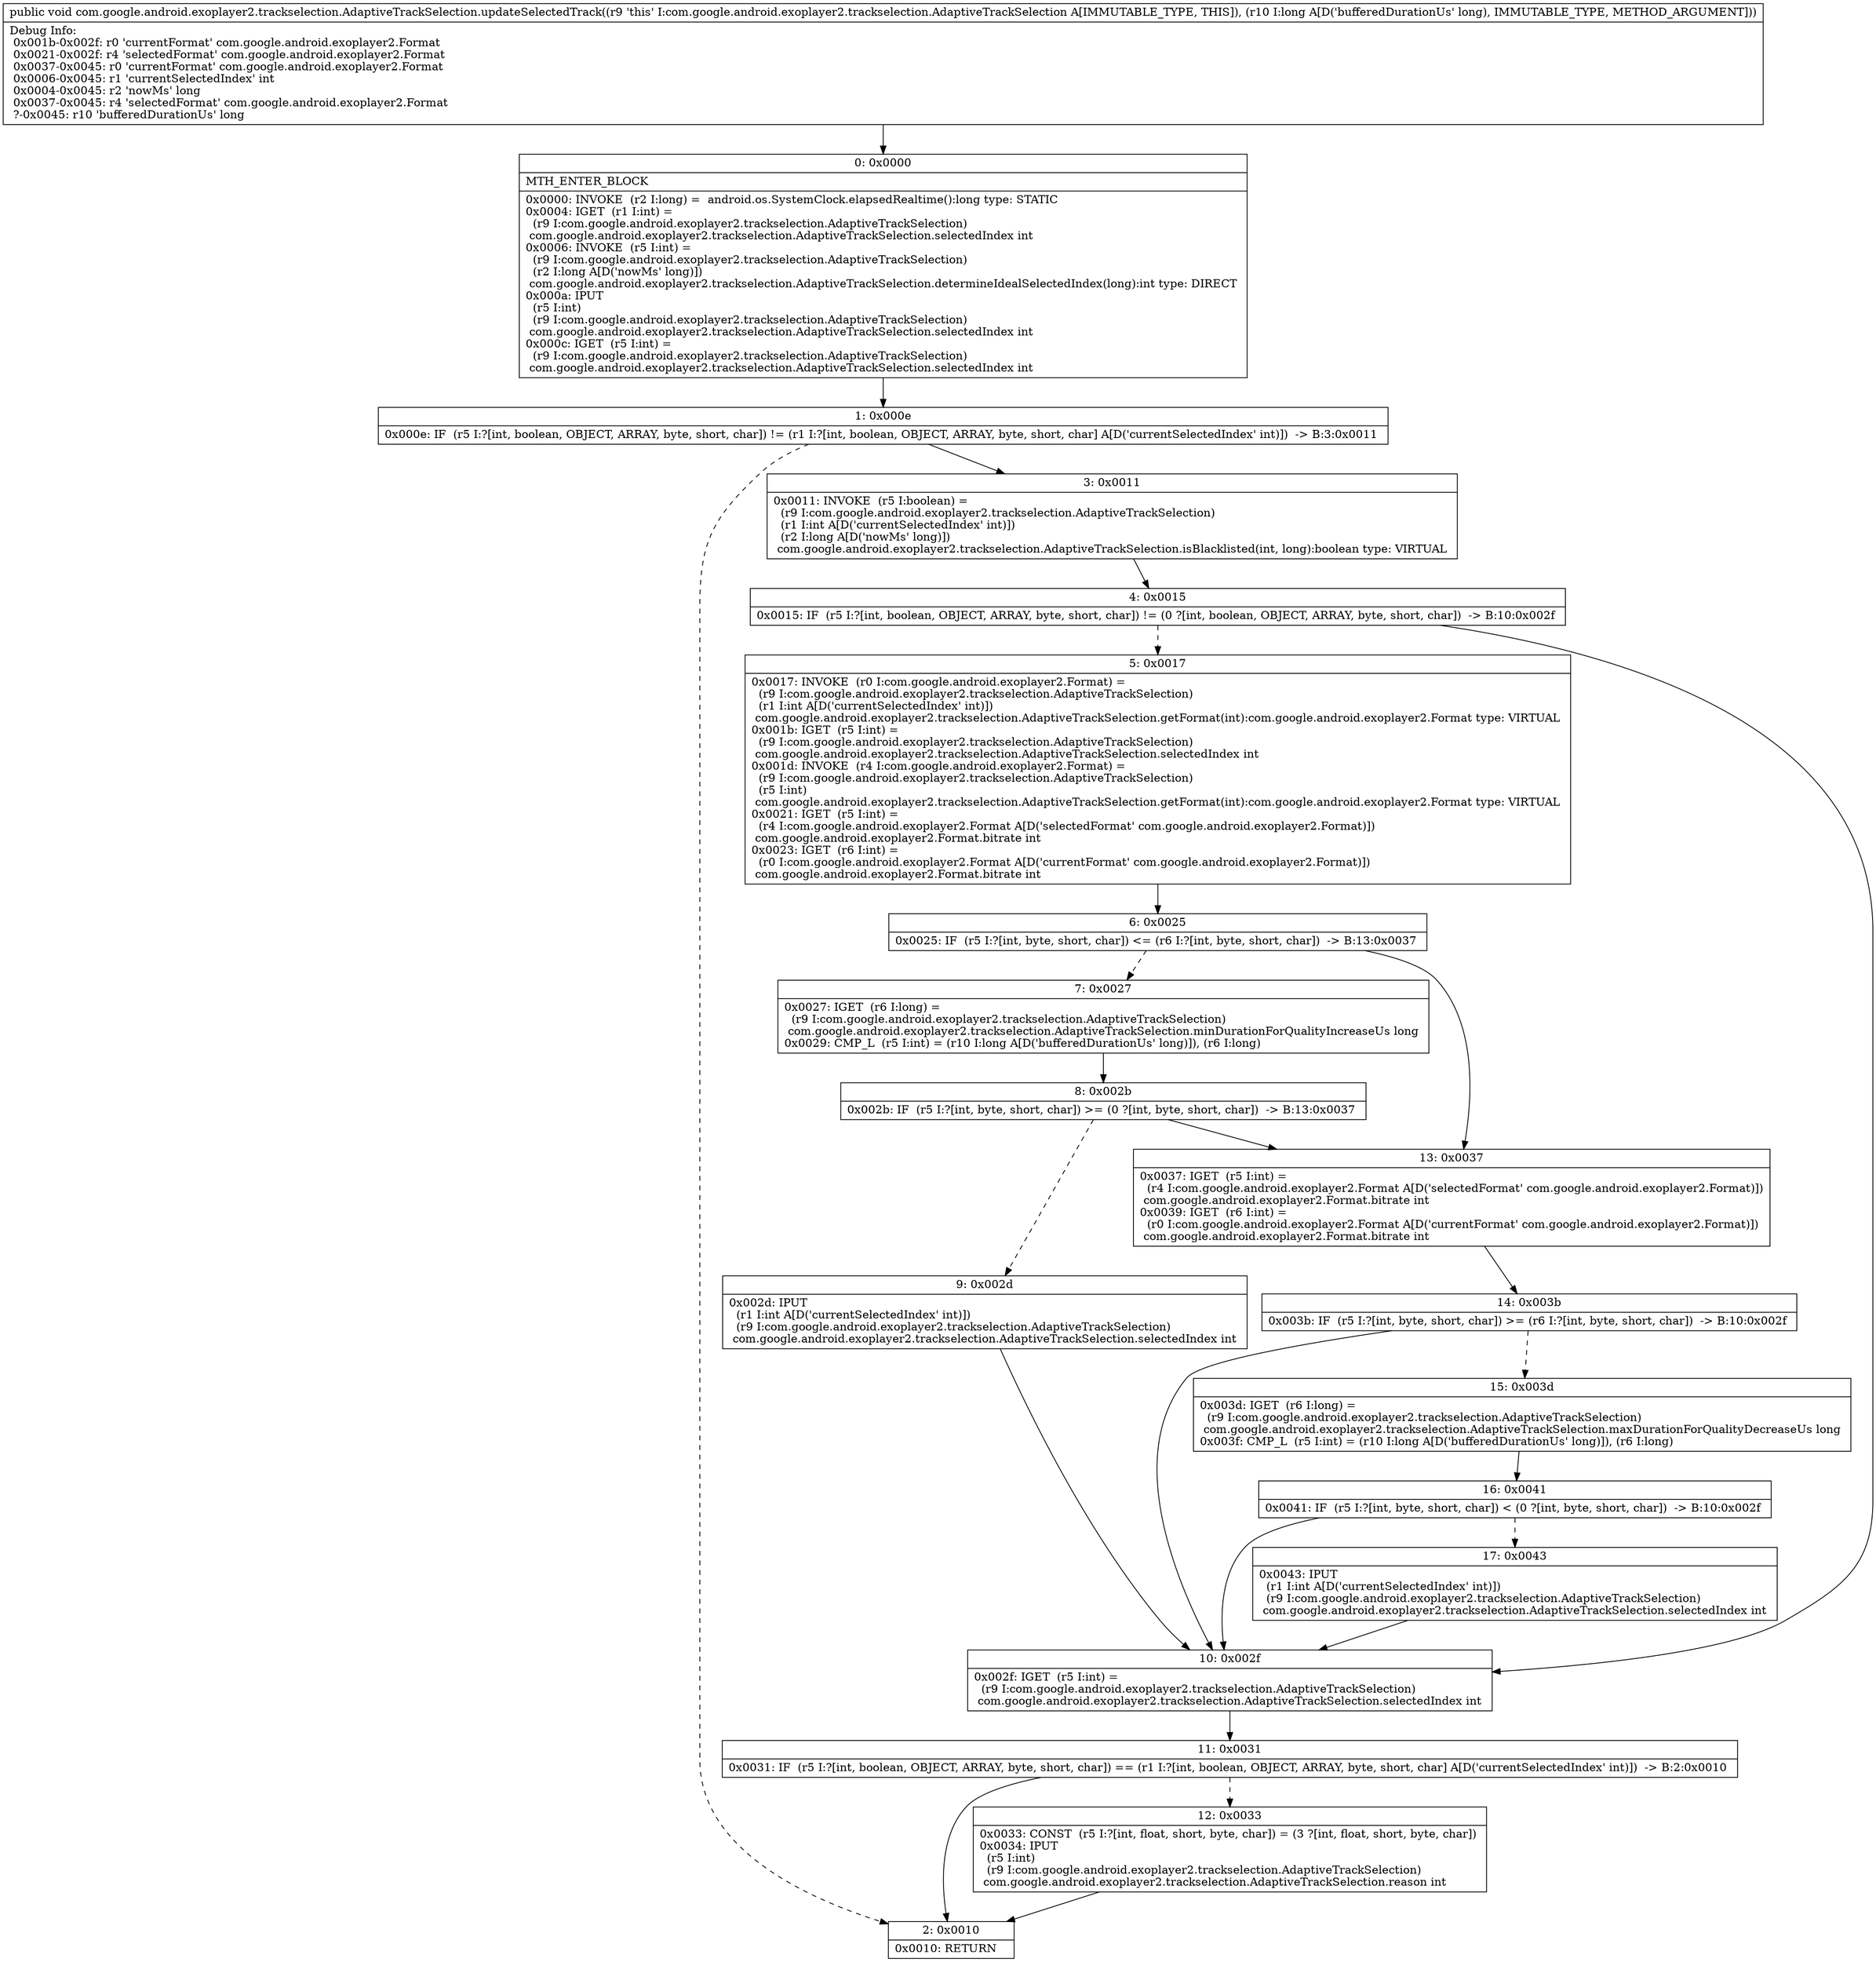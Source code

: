 digraph "CFG forcom.google.android.exoplayer2.trackselection.AdaptiveTrackSelection.updateSelectedTrack(J)V" {
Node_0 [shape=record,label="{0\:\ 0x0000|MTH_ENTER_BLOCK\l|0x0000: INVOKE  (r2 I:long) =  android.os.SystemClock.elapsedRealtime():long type: STATIC \l0x0004: IGET  (r1 I:int) = \l  (r9 I:com.google.android.exoplayer2.trackselection.AdaptiveTrackSelection)\l com.google.android.exoplayer2.trackselection.AdaptiveTrackSelection.selectedIndex int \l0x0006: INVOKE  (r5 I:int) = \l  (r9 I:com.google.android.exoplayer2.trackselection.AdaptiveTrackSelection)\l  (r2 I:long A[D('nowMs' long)])\l com.google.android.exoplayer2.trackselection.AdaptiveTrackSelection.determineIdealSelectedIndex(long):int type: DIRECT \l0x000a: IPUT  \l  (r5 I:int)\l  (r9 I:com.google.android.exoplayer2.trackselection.AdaptiveTrackSelection)\l com.google.android.exoplayer2.trackselection.AdaptiveTrackSelection.selectedIndex int \l0x000c: IGET  (r5 I:int) = \l  (r9 I:com.google.android.exoplayer2.trackselection.AdaptiveTrackSelection)\l com.google.android.exoplayer2.trackselection.AdaptiveTrackSelection.selectedIndex int \l}"];
Node_1 [shape=record,label="{1\:\ 0x000e|0x000e: IF  (r5 I:?[int, boolean, OBJECT, ARRAY, byte, short, char]) != (r1 I:?[int, boolean, OBJECT, ARRAY, byte, short, char] A[D('currentSelectedIndex' int)])  \-\> B:3:0x0011 \l}"];
Node_2 [shape=record,label="{2\:\ 0x0010|0x0010: RETURN   \l}"];
Node_3 [shape=record,label="{3\:\ 0x0011|0x0011: INVOKE  (r5 I:boolean) = \l  (r9 I:com.google.android.exoplayer2.trackselection.AdaptiveTrackSelection)\l  (r1 I:int A[D('currentSelectedIndex' int)])\l  (r2 I:long A[D('nowMs' long)])\l com.google.android.exoplayer2.trackselection.AdaptiveTrackSelection.isBlacklisted(int, long):boolean type: VIRTUAL \l}"];
Node_4 [shape=record,label="{4\:\ 0x0015|0x0015: IF  (r5 I:?[int, boolean, OBJECT, ARRAY, byte, short, char]) != (0 ?[int, boolean, OBJECT, ARRAY, byte, short, char])  \-\> B:10:0x002f \l}"];
Node_5 [shape=record,label="{5\:\ 0x0017|0x0017: INVOKE  (r0 I:com.google.android.exoplayer2.Format) = \l  (r9 I:com.google.android.exoplayer2.trackselection.AdaptiveTrackSelection)\l  (r1 I:int A[D('currentSelectedIndex' int)])\l com.google.android.exoplayer2.trackselection.AdaptiveTrackSelection.getFormat(int):com.google.android.exoplayer2.Format type: VIRTUAL \l0x001b: IGET  (r5 I:int) = \l  (r9 I:com.google.android.exoplayer2.trackselection.AdaptiveTrackSelection)\l com.google.android.exoplayer2.trackselection.AdaptiveTrackSelection.selectedIndex int \l0x001d: INVOKE  (r4 I:com.google.android.exoplayer2.Format) = \l  (r9 I:com.google.android.exoplayer2.trackselection.AdaptiveTrackSelection)\l  (r5 I:int)\l com.google.android.exoplayer2.trackselection.AdaptiveTrackSelection.getFormat(int):com.google.android.exoplayer2.Format type: VIRTUAL \l0x0021: IGET  (r5 I:int) = \l  (r4 I:com.google.android.exoplayer2.Format A[D('selectedFormat' com.google.android.exoplayer2.Format)])\l com.google.android.exoplayer2.Format.bitrate int \l0x0023: IGET  (r6 I:int) = \l  (r0 I:com.google.android.exoplayer2.Format A[D('currentFormat' com.google.android.exoplayer2.Format)])\l com.google.android.exoplayer2.Format.bitrate int \l}"];
Node_6 [shape=record,label="{6\:\ 0x0025|0x0025: IF  (r5 I:?[int, byte, short, char]) \<= (r6 I:?[int, byte, short, char])  \-\> B:13:0x0037 \l}"];
Node_7 [shape=record,label="{7\:\ 0x0027|0x0027: IGET  (r6 I:long) = \l  (r9 I:com.google.android.exoplayer2.trackselection.AdaptiveTrackSelection)\l com.google.android.exoplayer2.trackselection.AdaptiveTrackSelection.minDurationForQualityIncreaseUs long \l0x0029: CMP_L  (r5 I:int) = (r10 I:long A[D('bufferedDurationUs' long)]), (r6 I:long) \l}"];
Node_8 [shape=record,label="{8\:\ 0x002b|0x002b: IF  (r5 I:?[int, byte, short, char]) \>= (0 ?[int, byte, short, char])  \-\> B:13:0x0037 \l}"];
Node_9 [shape=record,label="{9\:\ 0x002d|0x002d: IPUT  \l  (r1 I:int A[D('currentSelectedIndex' int)])\l  (r9 I:com.google.android.exoplayer2.trackselection.AdaptiveTrackSelection)\l com.google.android.exoplayer2.trackselection.AdaptiveTrackSelection.selectedIndex int \l}"];
Node_10 [shape=record,label="{10\:\ 0x002f|0x002f: IGET  (r5 I:int) = \l  (r9 I:com.google.android.exoplayer2.trackselection.AdaptiveTrackSelection)\l com.google.android.exoplayer2.trackselection.AdaptiveTrackSelection.selectedIndex int \l}"];
Node_11 [shape=record,label="{11\:\ 0x0031|0x0031: IF  (r5 I:?[int, boolean, OBJECT, ARRAY, byte, short, char]) == (r1 I:?[int, boolean, OBJECT, ARRAY, byte, short, char] A[D('currentSelectedIndex' int)])  \-\> B:2:0x0010 \l}"];
Node_12 [shape=record,label="{12\:\ 0x0033|0x0033: CONST  (r5 I:?[int, float, short, byte, char]) = (3 ?[int, float, short, byte, char]) \l0x0034: IPUT  \l  (r5 I:int)\l  (r9 I:com.google.android.exoplayer2.trackselection.AdaptiveTrackSelection)\l com.google.android.exoplayer2.trackselection.AdaptiveTrackSelection.reason int \l}"];
Node_13 [shape=record,label="{13\:\ 0x0037|0x0037: IGET  (r5 I:int) = \l  (r4 I:com.google.android.exoplayer2.Format A[D('selectedFormat' com.google.android.exoplayer2.Format)])\l com.google.android.exoplayer2.Format.bitrate int \l0x0039: IGET  (r6 I:int) = \l  (r0 I:com.google.android.exoplayer2.Format A[D('currentFormat' com.google.android.exoplayer2.Format)])\l com.google.android.exoplayer2.Format.bitrate int \l}"];
Node_14 [shape=record,label="{14\:\ 0x003b|0x003b: IF  (r5 I:?[int, byte, short, char]) \>= (r6 I:?[int, byte, short, char])  \-\> B:10:0x002f \l}"];
Node_15 [shape=record,label="{15\:\ 0x003d|0x003d: IGET  (r6 I:long) = \l  (r9 I:com.google.android.exoplayer2.trackselection.AdaptiveTrackSelection)\l com.google.android.exoplayer2.trackselection.AdaptiveTrackSelection.maxDurationForQualityDecreaseUs long \l0x003f: CMP_L  (r5 I:int) = (r10 I:long A[D('bufferedDurationUs' long)]), (r6 I:long) \l}"];
Node_16 [shape=record,label="{16\:\ 0x0041|0x0041: IF  (r5 I:?[int, byte, short, char]) \< (0 ?[int, byte, short, char])  \-\> B:10:0x002f \l}"];
Node_17 [shape=record,label="{17\:\ 0x0043|0x0043: IPUT  \l  (r1 I:int A[D('currentSelectedIndex' int)])\l  (r9 I:com.google.android.exoplayer2.trackselection.AdaptiveTrackSelection)\l com.google.android.exoplayer2.trackselection.AdaptiveTrackSelection.selectedIndex int \l}"];
MethodNode[shape=record,label="{public void com.google.android.exoplayer2.trackselection.AdaptiveTrackSelection.updateSelectedTrack((r9 'this' I:com.google.android.exoplayer2.trackselection.AdaptiveTrackSelection A[IMMUTABLE_TYPE, THIS]), (r10 I:long A[D('bufferedDurationUs' long), IMMUTABLE_TYPE, METHOD_ARGUMENT]))  | Debug Info:\l  0x001b\-0x002f: r0 'currentFormat' com.google.android.exoplayer2.Format\l  0x0021\-0x002f: r4 'selectedFormat' com.google.android.exoplayer2.Format\l  0x0037\-0x0045: r0 'currentFormat' com.google.android.exoplayer2.Format\l  0x0006\-0x0045: r1 'currentSelectedIndex' int\l  0x0004\-0x0045: r2 'nowMs' long\l  0x0037\-0x0045: r4 'selectedFormat' com.google.android.exoplayer2.Format\l  ?\-0x0045: r10 'bufferedDurationUs' long\l}"];
MethodNode -> Node_0;
Node_0 -> Node_1;
Node_1 -> Node_2[style=dashed];
Node_1 -> Node_3;
Node_3 -> Node_4;
Node_4 -> Node_5[style=dashed];
Node_4 -> Node_10;
Node_5 -> Node_6;
Node_6 -> Node_7[style=dashed];
Node_6 -> Node_13;
Node_7 -> Node_8;
Node_8 -> Node_9[style=dashed];
Node_8 -> Node_13;
Node_9 -> Node_10;
Node_10 -> Node_11;
Node_11 -> Node_2;
Node_11 -> Node_12[style=dashed];
Node_12 -> Node_2;
Node_13 -> Node_14;
Node_14 -> Node_10;
Node_14 -> Node_15[style=dashed];
Node_15 -> Node_16;
Node_16 -> Node_10;
Node_16 -> Node_17[style=dashed];
Node_17 -> Node_10;
}


